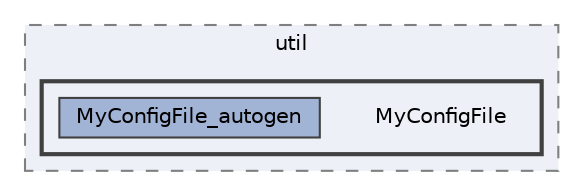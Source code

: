 digraph "MyConfigFile"
{
 // LATEX_PDF_SIZE
  bgcolor="transparent";
  edge [fontname=Helvetica,fontsize=10,labelfontname=Helvetica,labelfontsize=10];
  node [fontname=Helvetica,fontsize=10,shape=box,height=0.2,width=0.4];
  compound=true
  subgraph clusterdir_d5d21c73af0de6725766683ac57443f0 {
    graph [ bgcolor="#edf0f7", pencolor="grey50", label="util", fontname=Helvetica,fontsize=10 style="filled,dashed", URL="dir_d5d21c73af0de6725766683ac57443f0.html",tooltip=""]
  subgraph clusterdir_62f3fbf2f28e1451c26f3d1cc18e0aca {
    graph [ bgcolor="#edf0f7", pencolor="grey25", label="", fontname=Helvetica,fontsize=10 style="filled,bold", URL="dir_62f3fbf2f28e1451c26f3d1cc18e0aca.html",tooltip=""]
    dir_62f3fbf2f28e1451c26f3d1cc18e0aca [shape=plaintext, label="MyConfigFile"];
  dir_e4a1f9bd37d315faa21c9881fb2eee41 [label="MyConfigFile_autogen", fillcolor="#a2b4d6", color="grey25", style="filled", URL="dir_e4a1f9bd37d315faa21c9881fb2eee41.html",tooltip=""];
  }
  }
}
